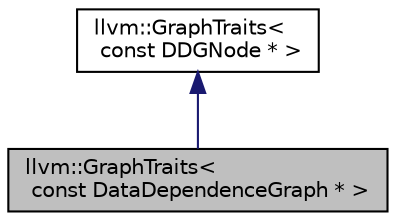 digraph "llvm::GraphTraits&lt; const DataDependenceGraph * &gt;"
{
 // LATEX_PDF_SIZE
  bgcolor="transparent";
  edge [fontname="Helvetica",fontsize="10",labelfontname="Helvetica",labelfontsize="10"];
  node [fontname="Helvetica",fontsize="10",shape=record];
  Node1 [label="llvm::GraphTraits\<\l const DataDependenceGraph * \>",height=0.2,width=0.4,color="black", fillcolor="grey75", style="filled", fontcolor="black",tooltip=" "];
  Node2 -> Node1 [dir="back",color="midnightblue",fontsize="10",style="solid",fontname="Helvetica"];
  Node2 [label="llvm::GraphTraits\<\l const DDGNode * \>",height=0.2,width=0.4,color="black",URL="$structllvm_1_1GraphTraits_3_01const_01DDGNode_01_5_01_4.html",tooltip="const versions of the grapth trait specializations for DDG"];
}
